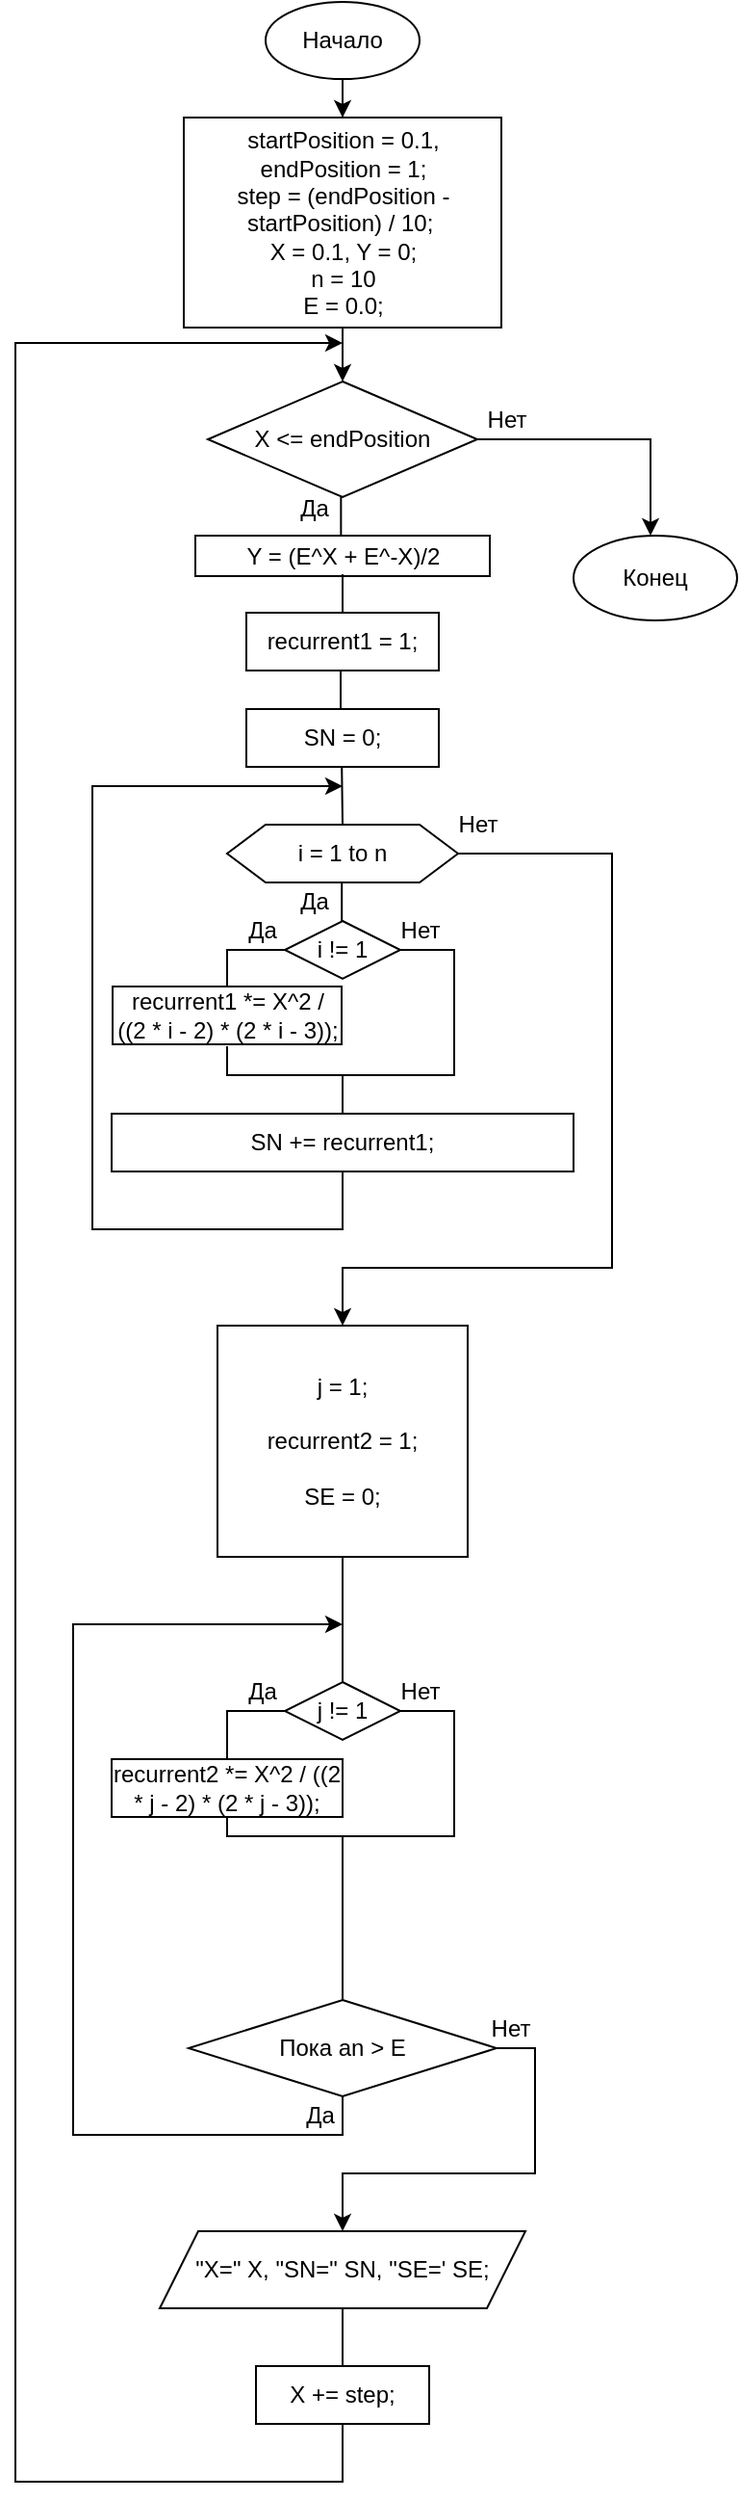 <mxfile version="13.9.9" type="device"><diagram id="C5RBs43oDa-KdzZeNtuy" name="Page-1"><mxGraphModel dx="424" dy="499" grid="0" gridSize="10" guides="1" tooltips="1" connect="1" arrows="1" fold="1" page="0" pageScale="1" pageWidth="827" pageHeight="1169" math="0" shadow="0"><root><mxCell id="WIyWlLk6GJQsqaUBKTNV-0"/><mxCell id="WIyWlLk6GJQsqaUBKTNV-1" parent="WIyWlLk6GJQsqaUBKTNV-0"/><mxCell id="3z9Ew7fKggVXQR1Bj1i2-7" style="edgeStyle=orthogonalEdgeStyle;rounded=0;orthogonalLoop=1;jettySize=auto;html=1;entryX=0.5;entryY=0;entryDx=0;entryDy=0;" parent="WIyWlLk6GJQsqaUBKTNV-1" source="3z9Ew7fKggVXQR1Bj1i2-1" target="3z9Ew7fKggVXQR1Bj1i2-6" edge="1"><mxGeometry relative="1" as="geometry"/></mxCell><mxCell id="3z9Ew7fKggVXQR1Bj1i2-1" value="Начало" style="ellipse;whiteSpace=wrap;html=1;" parent="WIyWlLk6GJQsqaUBKTNV-1" vertex="1"><mxGeometry x="320" y="23" width="80" height="40" as="geometry"/></mxCell><mxCell id="3z9Ew7fKggVXQR1Bj1i2-10" style="edgeStyle=orthogonalEdgeStyle;rounded=0;orthogonalLoop=1;jettySize=auto;html=1;entryX=0.5;entryY=0;entryDx=0;entryDy=0;" parent="WIyWlLk6GJQsqaUBKTNV-1" source="3z9Ew7fKggVXQR1Bj1i2-6" target="3z9Ew7fKggVXQR1Bj1i2-8" edge="1"><mxGeometry relative="1" as="geometry"/></mxCell><mxCell id="3z9Ew7fKggVXQR1Bj1i2-6" value="&lt;div&gt;startPosition = 0.1, endPosition = 1;&lt;/div&gt;&lt;div&gt;step = (endPosition - startPosition) / 10;&amp;nbsp;&lt;/div&gt;&lt;div&gt;X = 0.1, Y = 0;&lt;/div&gt;&lt;div&gt;n = 10&lt;/div&gt;&lt;div&gt;E = 0.0;&lt;/div&gt;" style="rounded=0;whiteSpace=wrap;html=1;" parent="WIyWlLk6GJQsqaUBKTNV-1" vertex="1"><mxGeometry x="277.5" y="83" width="165" height="109" as="geometry"/></mxCell><mxCell id="3z9Ew7fKggVXQR1Bj1i2-76" style="edgeStyle=orthogonalEdgeStyle;rounded=0;orthogonalLoop=1;jettySize=auto;html=1;" parent="WIyWlLk6GJQsqaUBKTNV-1" source="3z9Ew7fKggVXQR1Bj1i2-8" edge="1"><mxGeometry relative="1" as="geometry"><mxPoint x="520" y="300" as="targetPoint"/><Array as="points"><mxPoint x="520" y="250"/></Array></mxGeometry></mxCell><mxCell id="3z9Ew7fKggVXQR1Bj1i2-8" value="X &amp;lt;= endPosition" style="rhombus;whiteSpace=wrap;html=1;" parent="WIyWlLk6GJQsqaUBKTNV-1" vertex="1"><mxGeometry x="290" y="220" width="140" height="60" as="geometry"/></mxCell><mxCell id="3z9Ew7fKggVXQR1Bj1i2-12" value="Y = (E^X + E^-X)/2" style="rounded=0;whiteSpace=wrap;html=1;" parent="WIyWlLk6GJQsqaUBKTNV-1" vertex="1"><mxGeometry x="283.5" y="300" width="153" height="21" as="geometry"/></mxCell><mxCell id="3z9Ew7fKggVXQR1Bj1i2-15" value="recurrent1 = 1;" style="whiteSpace=wrap;html=1;" parent="WIyWlLk6GJQsqaUBKTNV-1" vertex="1"><mxGeometry x="310" y="340" width="100" height="30" as="geometry"/></mxCell><mxCell id="3z9Ew7fKggVXQR1Bj1i2-16" value="SN = 0;" style="whiteSpace=wrap;html=1;" parent="WIyWlLk6GJQsqaUBKTNV-1" vertex="1"><mxGeometry x="310" y="390" width="100" height="30" as="geometry"/></mxCell><mxCell id="3z9Ew7fKggVXQR1Bj1i2-18" value="&quot;X=&quot; X, &quot;SN=&quot; SN, &quot;SE=' SE;" style="shape=parallelogram;perimeter=parallelogramPerimeter;whiteSpace=wrap;html=1;fixedSize=1;" parent="WIyWlLk6GJQsqaUBKTNV-1" vertex="1"><mxGeometry x="265" y="1180" width="190" height="40" as="geometry"/></mxCell><mxCell id="3z9Ew7fKggVXQR1Bj1i2-37" style="edgeStyle=orthogonalEdgeStyle;rounded=0;orthogonalLoop=1;jettySize=auto;html=1;" parent="WIyWlLk6GJQsqaUBKTNV-1" source="3z9Ew7fKggVXQR1Bj1i2-19" edge="1"><mxGeometry relative="1" as="geometry"><mxPoint x="360" y="710" as="targetPoint"/><Array as="points"><mxPoint x="500" y="465"/><mxPoint x="500" y="680"/><mxPoint x="360" y="680"/></Array></mxGeometry></mxCell><mxCell id="3z9Ew7fKggVXQR1Bj1i2-19" value="i = 1 to n" style="shape=hexagon;perimeter=hexagonPerimeter2;whiteSpace=wrap;html=1;fixedSize=1;" parent="WIyWlLk6GJQsqaUBKTNV-1" vertex="1"><mxGeometry x="300" y="450" width="120" height="30" as="geometry"/></mxCell><mxCell id="3z9Ew7fKggVXQR1Bj1i2-20" value="i != 1" style="rhombus;whiteSpace=wrap;html=1;" parent="WIyWlLk6GJQsqaUBKTNV-1" vertex="1"><mxGeometry x="330" y="500" width="60" height="30" as="geometry"/></mxCell><mxCell id="3z9Ew7fKggVXQR1Bj1i2-21" value="&lt;span&gt;recurrent1 *= X^2 / ((2 * i - 2) * (2 * i - 3));&lt;/span&gt;" style="rounded=0;whiteSpace=wrap;html=1;" parent="WIyWlLk6GJQsqaUBKTNV-1" vertex="1"><mxGeometry x="240.5" y="534" width="119" height="30" as="geometry"/></mxCell><mxCell id="3z9Ew7fKggVXQR1Bj1i2-22" value="SN += recurrent1;" style="whiteSpace=wrap;html=1;" parent="WIyWlLk6GJQsqaUBKTNV-1" vertex="1"><mxGeometry x="240" y="600" width="240" height="30" as="geometry"/></mxCell><mxCell id="3z9Ew7fKggVXQR1Bj1i2-23" value="Да" style="text;html=1;align=center;verticalAlign=middle;resizable=0;points=[];autosize=1;" parent="WIyWlLk6GJQsqaUBKTNV-1" vertex="1"><mxGeometry x="330" y="276" width="30" height="20" as="geometry"/></mxCell><mxCell id="3z9Ew7fKggVXQR1Bj1i2-29" value="" style="endArrow=none;html=1;" parent="WIyWlLk6GJQsqaUBKTNV-1" edge="1"><mxGeometry width="50" height="50" relative="1" as="geometry"><mxPoint x="360" y="340" as="sourcePoint"/><mxPoint x="360" y="320" as="targetPoint"/></mxGeometry></mxCell><mxCell id="3z9Ew7fKggVXQR1Bj1i2-30" value="" style="endArrow=none;html=1;" parent="WIyWlLk6GJQsqaUBKTNV-1" edge="1"><mxGeometry width="50" height="50" relative="1" as="geometry"><mxPoint x="359" y="390" as="sourcePoint"/><mxPoint x="359" y="370" as="targetPoint"/></mxGeometry></mxCell><mxCell id="3z9Ew7fKggVXQR1Bj1i2-31" value="" style="endArrow=none;html=1;exitX=0.5;exitY=0;exitDx=0;exitDy=0;" parent="WIyWlLk6GJQsqaUBKTNV-1" source="3z9Ew7fKggVXQR1Bj1i2-19" edge="1"><mxGeometry width="50" height="50" relative="1" as="geometry"><mxPoint x="359.6" y="440" as="sourcePoint"/><mxPoint x="359.6" y="420" as="targetPoint"/></mxGeometry></mxCell><mxCell id="3z9Ew7fKggVXQR1Bj1i2-32" value="" style="endArrow=none;html=1;" parent="WIyWlLk6GJQsqaUBKTNV-1" edge="1"><mxGeometry width="50" height="50" relative="1" as="geometry"><mxPoint x="359.6" y="500" as="sourcePoint"/><mxPoint x="359.6" y="480" as="targetPoint"/></mxGeometry></mxCell><mxCell id="3z9Ew7fKggVXQR1Bj1i2-33" value="" style="endArrow=none;html=1;entryX=0;entryY=0.5;entryDx=0;entryDy=0;exitX=0.5;exitY=0;exitDx=0;exitDy=0;rounded=0;" parent="WIyWlLk6GJQsqaUBKTNV-1" source="3z9Ew7fKggVXQR1Bj1i2-21" target="3z9Ew7fKggVXQR1Bj1i2-20" edge="1"><mxGeometry width="50" height="50" relative="1" as="geometry"><mxPoint x="300" y="515" as="sourcePoint"/><mxPoint x="360" y="530" as="targetPoint"/><Array as="points"><mxPoint x="300" y="515"/></Array></mxGeometry></mxCell><mxCell id="3z9Ew7fKggVXQR1Bj1i2-34" value="" style="endArrow=none;html=1;" parent="WIyWlLk6GJQsqaUBKTNV-1" edge="1"><mxGeometry width="50" height="50" relative="1" as="geometry"><mxPoint x="360" y="600" as="sourcePoint"/><mxPoint x="360" y="580" as="targetPoint"/></mxGeometry></mxCell><mxCell id="3z9Ew7fKggVXQR1Bj1i2-35" value="" style="endArrow=classic;html=1;exitX=0.5;exitY=1;exitDx=0;exitDy=0;rounded=0;" parent="WIyWlLk6GJQsqaUBKTNV-1" source="3z9Ew7fKggVXQR1Bj1i2-22" edge="1"><mxGeometry width="50" height="50" relative="1" as="geometry"><mxPoint x="350" y="690" as="sourcePoint"/><mxPoint x="360" y="430" as="targetPoint"/><Array as="points"><mxPoint x="360" y="660"/><mxPoint x="230" y="660"/><mxPoint x="230" y="430"/></Array></mxGeometry></mxCell><mxCell id="3z9Ew7fKggVXQR1Bj1i2-36" value="Да" style="text;html=1;align=center;verticalAlign=middle;resizable=0;points=[];autosize=1;" parent="WIyWlLk6GJQsqaUBKTNV-1" vertex="1"><mxGeometry x="330" y="480" width="30" height="20" as="geometry"/></mxCell><mxCell id="3z9Ew7fKggVXQR1Bj1i2-39" value="Нет" style="text;html=1;align=center;verticalAlign=middle;resizable=0;points=[];autosize=1;" parent="WIyWlLk6GJQsqaUBKTNV-1" vertex="1"><mxGeometry x="410" y="440" width="40" height="20" as="geometry"/></mxCell><mxCell id="3z9Ew7fKggVXQR1Bj1i2-40" value="Нет" style="text;html=1;align=center;verticalAlign=middle;resizable=0;points=[];autosize=1;" parent="WIyWlLk6GJQsqaUBKTNV-1" vertex="1"><mxGeometry x="425" y="230" width="40" height="20" as="geometry"/></mxCell><mxCell id="3z9Ew7fKggVXQR1Bj1i2-41" value="" style="endArrow=none;html=1;" parent="WIyWlLk6GJQsqaUBKTNV-1" edge="1"><mxGeometry width="50" height="50" relative="1" as="geometry"><mxPoint x="359.17" y="300" as="sourcePoint"/><mxPoint x="359.17" y="280" as="targetPoint"/></mxGeometry></mxCell><mxCell id="3z9Ew7fKggVXQR1Bj1i2-42" value="j = 1;&lt;br&gt;&lt;br&gt;recurrent2 = 1;&lt;br&gt;&lt;br&gt;SE = 0;" style="whiteSpace=wrap;html=1;" parent="WIyWlLk6GJQsqaUBKTNV-1" vertex="1"><mxGeometry x="295" y="710" width="130" height="120" as="geometry"/></mxCell><mxCell id="3z9Ew7fKggVXQR1Bj1i2-45" value="Да" style="text;html=1;align=center;verticalAlign=middle;resizable=0;points=[];autosize=1;" parent="WIyWlLk6GJQsqaUBKTNV-1" vertex="1"><mxGeometry x="303" y="495" width="30" height="20" as="geometry"/></mxCell><mxCell id="3z9Ew7fKggVXQR1Bj1i2-48" value="" style="endArrow=none;html=1;rounded=0;" parent="WIyWlLk6GJQsqaUBKTNV-1" edge="1"><mxGeometry width="50" height="50" relative="1" as="geometry"><mxPoint x="389" y="515" as="sourcePoint"/><mxPoint x="360" y="580" as="targetPoint"/><Array as="points"><mxPoint x="418" y="515"/><mxPoint x="418" y="580"/></Array></mxGeometry></mxCell><mxCell id="3z9Ew7fKggVXQR1Bj1i2-50" value="" style="endArrow=none;html=1;rounded=0;" parent="WIyWlLk6GJQsqaUBKTNV-1" edge="1"><mxGeometry width="50" height="50" relative="1" as="geometry"><mxPoint x="300" y="565" as="sourcePoint"/><mxPoint x="360" y="580" as="targetPoint"/><Array as="points"><mxPoint x="300" y="580"/><mxPoint x="330" y="580"/></Array></mxGeometry></mxCell><mxCell id="3z9Ew7fKggVXQR1Bj1i2-51" value="Нет" style="text;html=1;align=center;verticalAlign=middle;resizable=0;points=[];autosize=1;" parent="WIyWlLk6GJQsqaUBKTNV-1" vertex="1"><mxGeometry x="380" y="495" width="40" height="20" as="geometry"/></mxCell><mxCell id="3z9Ew7fKggVXQR1Bj1i2-52" value="" style="endArrow=none;html=1;exitX=0.5;exitY=0;exitDx=0;exitDy=0;" parent="WIyWlLk6GJQsqaUBKTNV-1" source="3z9Ew7fKggVXQR1Bj1i2-57" edge="1"><mxGeometry width="50" height="50" relative="1" as="geometry"><mxPoint x="360" y="890" as="sourcePoint"/><mxPoint x="360" y="830" as="targetPoint"/></mxGeometry></mxCell><mxCell id="3z9Ew7fKggVXQR1Bj1i2-57" value="j != 1" style="rhombus;whiteSpace=wrap;html=1;" parent="WIyWlLk6GJQsqaUBKTNV-1" vertex="1"><mxGeometry x="330" y="895" width="60" height="30" as="geometry"/></mxCell><mxCell id="3z9Ew7fKggVXQR1Bj1i2-58" value="recurrent2 *= X^2 / ((2 * j - 2) * (2 * j - 3));" style="rounded=0;whiteSpace=wrap;html=1;" parent="WIyWlLk6GJQsqaUBKTNV-1" vertex="1"><mxGeometry x="240" y="935" width="120" height="30" as="geometry"/></mxCell><mxCell id="3z9Ew7fKggVXQR1Bj1i2-59" value="" style="endArrow=none;html=1;entryX=0;entryY=0.5;entryDx=0;entryDy=0;exitX=0.5;exitY=0;exitDx=0;exitDy=0;rounded=0;" parent="WIyWlLk6GJQsqaUBKTNV-1" source="3z9Ew7fKggVXQR1Bj1i2-58" target="3z9Ew7fKggVXQR1Bj1i2-57" edge="1"><mxGeometry width="50" height="50" relative="1" as="geometry"><mxPoint x="300" y="910" as="sourcePoint"/><mxPoint x="360" y="925" as="targetPoint"/><Array as="points"><mxPoint x="300" y="910"/></Array></mxGeometry></mxCell><mxCell id="3z9Ew7fKggVXQR1Bj1i2-60" value="Да" style="text;html=1;align=center;verticalAlign=middle;resizable=0;points=[];autosize=1;" parent="WIyWlLk6GJQsqaUBKTNV-1" vertex="1"><mxGeometry x="303" y="890" width="30" height="20" as="geometry"/></mxCell><mxCell id="3z9Ew7fKggVXQR1Bj1i2-61" value="" style="endArrow=none;html=1;rounded=0;" parent="WIyWlLk6GJQsqaUBKTNV-1" edge="1"><mxGeometry width="50" height="50" relative="1" as="geometry"><mxPoint x="389" y="910" as="sourcePoint"/><mxPoint x="360" y="975.0" as="targetPoint"/><Array as="points"><mxPoint x="418" y="910"/><mxPoint x="418" y="975"/></Array></mxGeometry></mxCell><mxCell id="3z9Ew7fKggVXQR1Bj1i2-62" value="" style="endArrow=none;html=1;rounded=0;" parent="WIyWlLk6GJQsqaUBKTNV-1" edge="1"><mxGeometry width="50" height="50" relative="1" as="geometry"><mxPoint x="300" y="965.0" as="sourcePoint"/><mxPoint x="360" y="975.0" as="targetPoint"/><Array as="points"><mxPoint x="300" y="975"/><mxPoint x="330" y="975"/></Array></mxGeometry></mxCell><mxCell id="3z9Ew7fKggVXQR1Bj1i2-63" value="Нет" style="text;html=1;align=center;verticalAlign=middle;resizable=0;points=[];autosize=1;" parent="WIyWlLk6GJQsqaUBKTNV-1" vertex="1"><mxGeometry x="380" y="890" width="40" height="20" as="geometry"/></mxCell><mxCell id="3z9Ew7fKggVXQR1Bj1i2-64" value="" style="endArrow=none;html=1;" parent="WIyWlLk6GJQsqaUBKTNV-1" edge="1"><mxGeometry width="50" height="50" relative="1" as="geometry"><mxPoint x="360" y="1044" as="sourcePoint"/><mxPoint x="360" y="975" as="targetPoint"/></mxGeometry></mxCell><mxCell id="3z9Ew7fKggVXQR1Bj1i2-71" style="edgeStyle=orthogonalEdgeStyle;rounded=0;orthogonalLoop=1;jettySize=auto;html=1;" parent="WIyWlLk6GJQsqaUBKTNV-1" source="3z9Ew7fKggVXQR1Bj1i2-68" edge="1"><mxGeometry relative="1" as="geometry"><mxPoint x="360" y="865" as="targetPoint"/><Array as="points"><mxPoint x="360" y="1130"/><mxPoint x="220" y="1130"/><mxPoint x="220" y="865"/></Array></mxGeometry></mxCell><mxCell id="3z9Ew7fKggVXQR1Bj1i2-72" style="edgeStyle=orthogonalEdgeStyle;rounded=0;orthogonalLoop=1;jettySize=auto;html=1;" parent="WIyWlLk6GJQsqaUBKTNV-1" source="3z9Ew7fKggVXQR1Bj1i2-68" edge="1"><mxGeometry relative="1" as="geometry"><mxPoint x="360" y="1180" as="targetPoint"/><Array as="points"><mxPoint x="460" y="1085"/><mxPoint x="460" y="1150"/><mxPoint x="360" y="1150"/></Array></mxGeometry></mxCell><mxCell id="3z9Ew7fKggVXQR1Bj1i2-68" value="Пока an &amp;gt; E" style="rhombus;whiteSpace=wrap;html=1;" parent="WIyWlLk6GJQsqaUBKTNV-1" vertex="1"><mxGeometry x="280" y="1060" width="160" height="50" as="geometry"/></mxCell><mxCell id="3z9Ew7fKggVXQR1Bj1i2-70" value="" style="endArrow=none;html=1;exitX=0.5;exitY=0;exitDx=0;exitDy=0;" parent="WIyWlLk6GJQsqaUBKTNV-1" source="3z9Ew7fKggVXQR1Bj1i2-68" edge="1"><mxGeometry width="50" height="50" relative="1" as="geometry"><mxPoint x="310" y="1090" as="sourcePoint"/><mxPoint x="360" y="1040" as="targetPoint"/></mxGeometry></mxCell><mxCell id="3z9Ew7fKggVXQR1Bj1i2-73" value="" style="endArrow=none;html=1;" parent="WIyWlLk6GJQsqaUBKTNV-1" edge="1"><mxGeometry width="50" height="50" relative="1" as="geometry"><mxPoint x="360" y="1250" as="sourcePoint"/><mxPoint x="360" y="1220" as="targetPoint"/></mxGeometry></mxCell><mxCell id="3z9Ew7fKggVXQR1Bj1i2-75" style="edgeStyle=orthogonalEdgeStyle;rounded=0;orthogonalLoop=1;jettySize=auto;html=1;" parent="WIyWlLk6GJQsqaUBKTNV-1" source="3z9Ew7fKggVXQR1Bj1i2-74" edge="1"><mxGeometry relative="1" as="geometry"><mxPoint x="360" y="200" as="targetPoint"/><Array as="points"><mxPoint x="360" y="1310"/><mxPoint x="190" y="1310"/><mxPoint x="190" y="200"/></Array></mxGeometry></mxCell><mxCell id="3z9Ew7fKggVXQR1Bj1i2-74" value="X += step;" style="rounded=0;whiteSpace=wrap;html=1;" parent="WIyWlLk6GJQsqaUBKTNV-1" vertex="1"><mxGeometry x="315" y="1250" width="90" height="30" as="geometry"/></mxCell><mxCell id="3z9Ew7fKggVXQR1Bj1i2-77" value="Конец" style="ellipse;whiteSpace=wrap;html=1;" parent="WIyWlLk6GJQsqaUBKTNV-1" vertex="1"><mxGeometry x="480" y="300" width="85" height="44" as="geometry"/></mxCell><mxCell id="F13cAFIovhvEG7C1Oova-0" value="Да" style="text;html=1;align=center;verticalAlign=middle;resizable=0;points=[];autosize=1;" parent="WIyWlLk6GJQsqaUBKTNV-1" vertex="1"><mxGeometry x="333" y="1110" width="30" height="20" as="geometry"/></mxCell><mxCell id="F13cAFIovhvEG7C1Oova-1" value="Нет" style="text;html=1;align=center;verticalAlign=middle;resizable=0;points=[];autosize=1;" parent="WIyWlLk6GJQsqaUBKTNV-1" vertex="1"><mxGeometry x="426.5" y="1065" width="40" height="20" as="geometry"/></mxCell></root></mxGraphModel></diagram></mxfile>